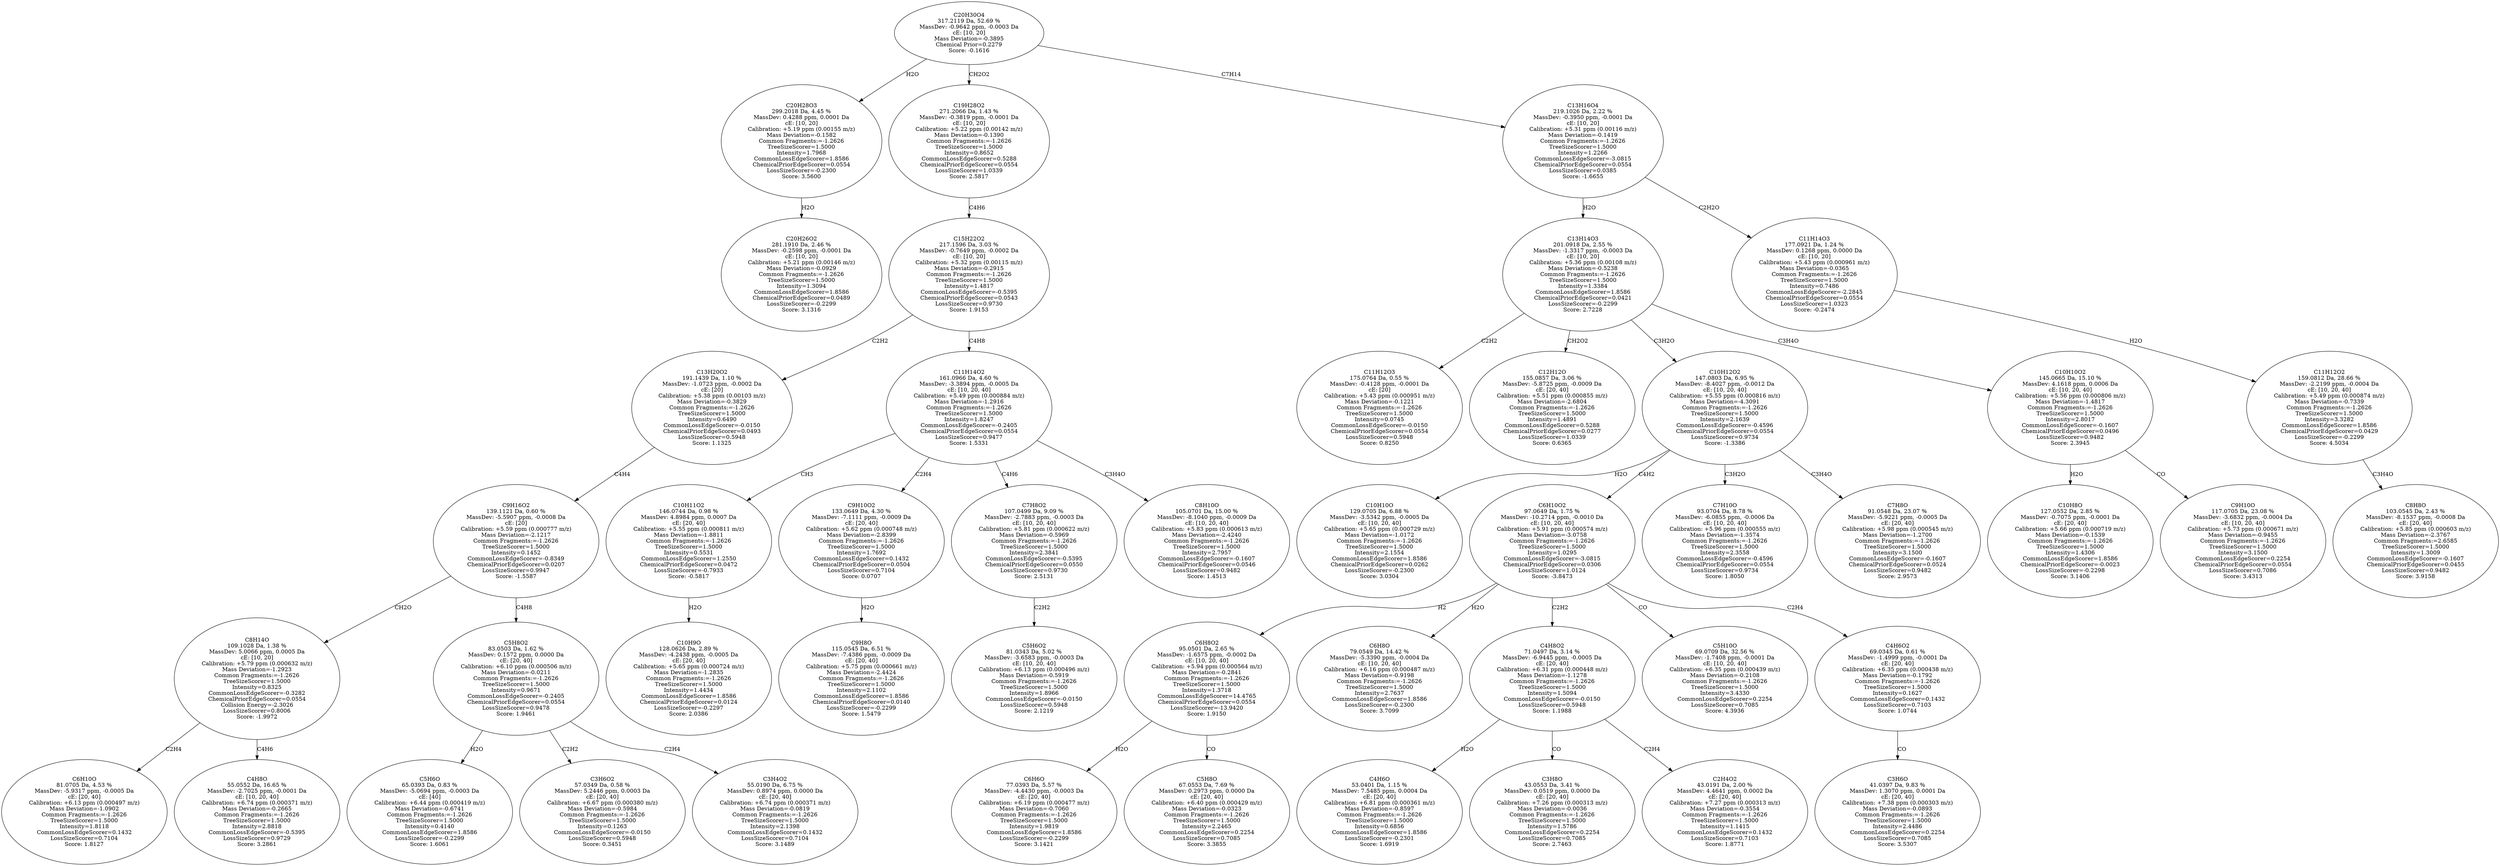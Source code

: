 strict digraph {
v1 [label="C20H26O2\n281.1910 Da, 2.46 %\nMassDev: -0.2598 ppm, -0.0001 Da\ncE: [10, 20]\nCalibration: +5.21 ppm (0.00146 m/z)\nMass Deviation=-0.0929\nCommon Fragments:=-1.2626\nTreeSizeScorer=1.5000\nIntensity=1.3094\nCommonLossEdgeScorer=1.8586\nChemicalPriorEdgeScorer=0.0489\nLossSizeScorer=-0.2299\nScore: 3.1316"];
v2 [label="C20H28O3\n299.2018 Da, 4.45 %\nMassDev: 0.4288 ppm, 0.0001 Da\ncE: [10, 20]\nCalibration: +5.19 ppm (0.00155 m/z)\nMass Deviation=-0.1582\nCommon Fragments:=-1.2626\nTreeSizeScorer=1.5000\nIntensity=1.7968\nCommonLossEdgeScorer=1.8586\nChemicalPriorEdgeScorer=0.0554\nLossSizeScorer=-0.2300\nScore: 3.5600"];
v3 [label="C6H10O\n81.0705 Da, 4.53 %\nMassDev: -5.9317 ppm, -0.0005 Da\ncE: [20, 40]\nCalibration: +6.13 ppm (0.000497 m/z)\nMass Deviation=-1.0902\nCommon Fragments:=-1.2626\nTreeSizeScorer=1.5000\nIntensity=1.8118\nCommonLossEdgeScorer=0.1432\nLossSizeScorer=0.7104\nScore: 1.8127"];
v4 [label="C4H8O\n55.0552 Da, 16.65 %\nMassDev: -2.7025 ppm, -0.0001 Da\ncE: [10, 20, 40]\nCalibration: +6.74 ppm (0.000371 m/z)\nMass Deviation=-0.2665\nCommon Fragments:=-1.2626\nTreeSizeScorer=1.5000\nIntensity=2.8818\nCommonLossEdgeScorer=-0.5395\nLossSizeScorer=0.9729\nScore: 3.2861"];
v5 [label="C8H14O\n109.1028 Da, 1.38 %\nMassDev: 5.0066 ppm, 0.0005 Da\ncE: [10, 20]\nCalibration: +5.79 ppm (0.000632 m/z)\nMass Deviation=-1.2923\nCommon Fragments:=-1.2626\nTreeSizeScorer=1.5000\nIntensity=0.8325\nCommonLossEdgeScorer=-0.3282\nChemicalPriorEdgeScorer=0.0554\nCollision Energy=-2.3026\nLossSizeScorer=0.8006\nScore: -1.9972"];
v6 [label="C5H6O\n65.0393 Da, 0.83 %\nMassDev: -5.0694 ppm, -0.0003 Da\ncE: [40]\nCalibration: +6.44 ppm (0.000419 m/z)\nMass Deviation=-0.6741\nCommon Fragments:=-1.2626\nTreeSizeScorer=1.5000\nIntensity=0.4140\nCommonLossEdgeScorer=1.8586\nLossSizeScorer=-0.2299\nScore: 1.6061"];
v7 [label="C3H6O2\n57.0349 Da, 0.58 %\nMassDev: 5.2446 ppm, 0.0003 Da\ncE: [20, 40]\nCalibration: +6.67 ppm (0.000380 m/z)\nMass Deviation=-0.5984\nCommon Fragments:=-1.2626\nTreeSizeScorer=1.5000\nIntensity=0.1263\nCommonLossEdgeScorer=-0.0150\nLossSizeScorer=0.5948\nScore: 0.3451"];
v8 [label="C3H4O2\n55.0190 Da, 6.75 %\nMassDev: 0.8974 ppm, 0.0000 Da\ncE: [20, 40]\nCalibration: +6.74 ppm (0.000371 m/z)\nMass Deviation=-0.0819\nCommon Fragments:=-1.2626\nTreeSizeScorer=1.5000\nIntensity=2.1398\nCommonLossEdgeScorer=0.1432\nLossSizeScorer=0.7104\nScore: 3.1489"];
v9 [label="C5H8O2\n83.0503 Da, 1.62 %\nMassDev: 0.1572 ppm, 0.0000 Da\ncE: [20, 40]\nCalibration: +6.10 ppm (0.000506 m/z)\nMass Deviation=-0.0211\nCommon Fragments:=-1.2626\nTreeSizeScorer=1.5000\nIntensity=0.9671\nCommonLossEdgeScorer=-0.2405\nChemicalPriorEdgeScorer=0.0554\nLossSizeScorer=0.9478\nScore: 1.9461"];
v10 [label="C9H16O2\n139.1121 Da, 0.60 %\nMassDev: -5.5907 ppm, -0.0008 Da\ncE: [20]\nCalibration: +5.59 ppm (0.000777 m/z)\nMass Deviation=-2.1217\nCommon Fragments:=-1.2626\nTreeSizeScorer=1.5000\nIntensity=0.1452\nCommonLossEdgeScorer=-0.8349\nChemicalPriorEdgeScorer=0.0207\nLossSizeScorer=0.9947\nScore: -1.5587"];
v11 [label="C13H20O2\n191.1439 Da, 1.10 %\nMassDev: -1.0723 ppm, -0.0002 Da\ncE: [20]\nCalibration: +5.38 ppm (0.00103 m/z)\nMass Deviation=-0.3829\nCommon Fragments:=-1.2626\nTreeSizeScorer=1.5000\nIntensity=0.6490\nCommonLossEdgeScorer=-0.0150\nChemicalPriorEdgeScorer=0.0493\nLossSizeScorer=0.5948\nScore: 1.1325"];
v12 [label="C10H9O\n128.0626 Da, 2.89 %\nMassDev: -4.2438 ppm, -0.0005 Da\ncE: [20, 40]\nCalibration: +5.65 ppm (0.000724 m/z)\nMass Deviation=-1.2835\nCommon Fragments:=-1.2626\nTreeSizeScorer=1.5000\nIntensity=1.4434\nCommonLossEdgeScorer=1.8586\nChemicalPriorEdgeScorer=0.0124\nLossSizeScorer=-0.2297\nScore: 2.0386"];
v13 [label="C10H11O2\n146.0744 Da, 0.98 %\nMassDev: 4.8984 ppm, 0.0007 Da\ncE: [20, 40]\nCalibration: +5.55 ppm (0.000811 m/z)\nMass Deviation=-1.8811\nCommon Fragments:=-1.2626\nTreeSizeScorer=1.5000\nIntensity=0.5531\nCommonLossEdgeScorer=1.2550\nChemicalPriorEdgeScorer=0.0472\nLossSizeScorer=-0.7933\nScore: -0.5817"];
v14 [label="C9H8O\n115.0545 Da, 6.51 %\nMassDev: -7.4386 ppm, -0.0009 Da\ncE: [20, 40]\nCalibration: +5.75 ppm (0.000661 m/z)\nMass Deviation=-2.4424\nCommon Fragments:=-1.2626\nTreeSizeScorer=1.5000\nIntensity=2.1102\nCommonLossEdgeScorer=1.8586\nChemicalPriorEdgeScorer=0.0140\nLossSizeScorer=-0.2299\nScore: 1.5479"];
v15 [label="C9H10O2\n133.0649 Da, 4.30 %\nMassDev: -7.1111 ppm, -0.0009 Da\ncE: [20, 40]\nCalibration: +5.62 ppm (0.000748 m/z)\nMass Deviation=-2.8399\nCommon Fragments:=-1.2626\nTreeSizeScorer=1.5000\nIntensity=1.7692\nCommonLossEdgeScorer=0.1432\nChemicalPriorEdgeScorer=0.0504\nLossSizeScorer=0.7104\nScore: 0.0707"];
v16 [label="C5H6O2\n81.0343 Da, 5.02 %\nMassDev: -3.6583 ppm, -0.0003 Da\ncE: [10, 20, 40]\nCalibration: +6.13 ppm (0.000496 m/z)\nMass Deviation=-0.5919\nCommon Fragments:=-1.2626\nTreeSizeScorer=1.5000\nIntensity=1.8966\nCommonLossEdgeScorer=-0.0150\nLossSizeScorer=0.5948\nScore: 2.1219"];
v17 [label="C7H8O2\n107.0499 Da, 9.09 %\nMassDev: -2.7883 ppm, -0.0003 Da\ncE: [10, 20, 40]\nCalibration: +5.81 ppm (0.000622 m/z)\nMass Deviation=-0.5969\nCommon Fragments:=-1.2626\nTreeSizeScorer=1.5000\nIntensity=2.3841\nCommonLossEdgeScorer=-0.5395\nChemicalPriorEdgeScorer=0.0550\nLossSizeScorer=0.9730\nScore: 2.5131"];
v18 [label="C8H10O\n105.0701 Da, 15.00 %\nMassDev: -8.1040 ppm, -0.0009 Da\ncE: [10, 20, 40]\nCalibration: +5.83 ppm (0.000613 m/z)\nMass Deviation=-2.4240\nCommon Fragments:=-1.2626\nTreeSizeScorer=1.5000\nIntensity=2.7957\nCommonLossEdgeScorer=-0.1607\nChemicalPriorEdgeScorer=0.0546\nLossSizeScorer=0.9482\nScore: 1.4513"];
v19 [label="C11H14O2\n161.0966 Da, 4.60 %\nMassDev: -3.3894 ppm, -0.0005 Da\ncE: [10, 20, 40]\nCalibration: +5.49 ppm (0.000884 m/z)\nMass Deviation=-1.2916\nCommon Fragments:=-1.2626\nTreeSizeScorer=1.5000\nIntensity=1.8247\nCommonLossEdgeScorer=-0.2405\nChemicalPriorEdgeScorer=0.0554\nLossSizeScorer=0.9477\nScore: 1.5331"];
v20 [label="C15H22O2\n217.1596 Da, 3.03 %\nMassDev: -0.7649 ppm, -0.0002 Da\ncE: [10, 20]\nCalibration: +5.32 ppm (0.00115 m/z)\nMass Deviation=-0.2915\nCommon Fragments:=-1.2626\nTreeSizeScorer=1.5000\nIntensity=1.4817\nCommonLossEdgeScorer=-0.5395\nChemicalPriorEdgeScorer=0.0543\nLossSizeScorer=0.9730\nScore: 1.9153"];
v21 [label="C19H28O2\n271.2066 Da, 1.43 %\nMassDev: -0.3819 ppm, -0.0001 Da\ncE: [10, 20]\nCalibration: +5.22 ppm (0.00142 m/z)\nMass Deviation=-0.1390\nCommon Fragments:=-1.2626\nTreeSizeScorer=1.5000\nIntensity=0.8652\nCommonLossEdgeScorer=0.5288\nChemicalPriorEdgeScorer=0.0554\nLossSizeScorer=1.0339\nScore: 2.5817"];
v22 [label="C11H12O3\n175.0764 Da, 0.55 %\nMassDev: -0.4128 ppm, -0.0001 Da\ncE: [20]\nCalibration: +5.43 ppm (0.000951 m/z)\nMass Deviation=-0.1221\nCommon Fragments:=-1.2626\nTreeSizeScorer=1.5000\nIntensity=0.0745\nCommonLossEdgeScorer=-0.0150\nChemicalPriorEdgeScorer=0.0554\nLossSizeScorer=0.5948\nScore: 0.8250"];
v23 [label="C12H12O\n155.0857 Da, 3.06 %\nMassDev: -5.8725 ppm, -0.0009 Da\ncE: [20, 40]\nCalibration: +5.51 ppm (0.000855 m/z)\nMass Deviation=-2.6804\nCommon Fragments:=-1.2626\nTreeSizeScorer=1.5000\nIntensity=1.4891\nCommonLossEdgeScorer=0.5288\nChemicalPriorEdgeScorer=0.0277\nLossSizeScorer=1.0339\nScore: 0.6365"];
v24 [label="C10H10O\n129.0705 Da, 6.88 %\nMassDev: -3.5342 ppm, -0.0005 Da\ncE: [10, 20, 40]\nCalibration: +5.65 ppm (0.000729 m/z)\nMass Deviation=-1.0172\nCommon Fragments:=-1.2626\nTreeSizeScorer=1.5000\nIntensity=2.1554\nCommonLossEdgeScorer=1.8586\nChemicalPriorEdgeScorer=0.0262\nLossSizeScorer=-0.2300\nScore: 3.0304"];
v25 [label="C6H6O\n77.0393 Da, 5.57 %\nMassDev: -4.4430 ppm, -0.0003 Da\ncE: [20, 40]\nCalibration: +6.19 ppm (0.000477 m/z)\nMass Deviation=-0.7060\nCommon Fragments:=-1.2626\nTreeSizeScorer=1.5000\nIntensity=1.9819\nCommonLossEdgeScorer=1.8586\nLossSizeScorer=-0.2299\nScore: 3.1421"];
v26 [label="C5H8O\n67.0553 Da, 7.69 %\nMassDev: 0.2973 ppm, 0.0000 Da\ncE: [20, 40]\nCalibration: +6.40 ppm (0.000429 m/z)\nMass Deviation=-0.0323\nCommon Fragments:=-1.2626\nTreeSizeScorer=1.5000\nIntensity=2.2465\nCommonLossEdgeScorer=0.2254\nLossSizeScorer=0.7085\nScore: 3.3855"];
v27 [label="C6H8O2\n95.0501 Da, 2.65 %\nMassDev: -1.6575 ppm, -0.0002 Da\ncE: [10, 20, 40]\nCalibration: +5.94 ppm (0.000564 m/z)\nMass Deviation=-0.2841\nCommon Fragments:=-1.2626\nTreeSizeScorer=1.5000\nIntensity=1.3718\nCommonLossEdgeScorer=14.4765\nChemicalPriorEdgeScorer=0.0554\nLossSizeScorer=-13.9420\nScore: 1.9150"];
v28 [label="C6H8O\n79.0549 Da, 14.42 %\nMassDev: -5.3390 ppm, -0.0004 Da\ncE: [10, 20, 40]\nCalibration: +6.16 ppm (0.000487 m/z)\nMass Deviation=-0.9198\nCommon Fragments:=-1.2626\nTreeSizeScorer=1.5000\nIntensity=2.7637\nCommonLossEdgeScorer=1.8586\nLossSizeScorer=-0.2300\nScore: 3.7099"];
v29 [label="C4H6O\n53.0401 Da, 1.15 %\nMassDev: 7.5485 ppm, 0.0004 Da\ncE: [20, 40]\nCalibration: +6.81 ppm (0.000361 m/z)\nMass Deviation=-0.8597\nCommon Fragments:=-1.2626\nTreeSizeScorer=1.5000\nIntensity=0.6856\nCommonLossEdgeScorer=1.8586\nLossSizeScorer=-0.2301\nScore: 1.6919"];
v30 [label="C3H8O\n43.0553 Da, 3.41 %\nMassDev: 0.0519 ppm, 0.0000 Da\ncE: [20, 40]\nCalibration: +7.26 ppm (0.000313 m/z)\nMass Deviation=-0.0036\nCommon Fragments:=-1.2626\nTreeSizeScorer=1.5000\nIntensity=1.5786\nCommonLossEdgeScorer=0.2254\nLossSizeScorer=0.7085\nScore: 2.7463"];
v31 [label="C2H4O2\n43.0191 Da, 2.00 %\nMassDev: 4.4641 ppm, 0.0002 Da\ncE: [20, 40]\nCalibration: +7.27 ppm (0.000313 m/z)\nMass Deviation=-0.3554\nCommon Fragments:=-1.2626\nTreeSizeScorer=1.5000\nIntensity=1.1415\nCommonLossEdgeScorer=0.1432\nLossSizeScorer=0.7103\nScore: 1.8771"];
v32 [label="C4H8O2\n71.0497 Da, 3.14 %\nMassDev: -6.9445 ppm, -0.0005 Da\ncE: [20, 40]\nCalibration: +6.31 ppm (0.000448 m/z)\nMass Deviation=-1.1278\nCommon Fragments:=-1.2626\nTreeSizeScorer=1.5000\nIntensity=1.5094\nCommonLossEdgeScorer=-0.0150\nLossSizeScorer=0.5948\nScore: 1.1988"];
v33 [label="C5H10O\n69.0709 Da, 32.56 %\nMassDev: -1.7408 ppm, -0.0001 Da\ncE: [10, 20, 40]\nCalibration: +6.35 ppm (0.000439 m/z)\nMass Deviation=-0.2108\nCommon Fragments:=-1.2626\nTreeSizeScorer=1.5000\nIntensity=3.4330\nCommonLossEdgeScorer=0.2254\nLossSizeScorer=0.7085\nScore: 4.3936"];
v34 [label="C3H6O\n41.0397 Da, 9.83 %\nMassDev: 1.3070 ppm, 0.0001 Da\ncE: [20, 40]\nCalibration: +7.38 ppm (0.000303 m/z)\nMass Deviation=-0.0893\nCommon Fragments:=-1.2626\nTreeSizeScorer=1.5000\nIntensity=2.4486\nCommonLossEdgeScorer=0.2254\nLossSizeScorer=0.7085\nScore: 3.5307"];
v35 [label="C4H6O2\n69.0345 Da, 0.61 %\nMassDev: -1.4999 ppm, -0.0001 Da\ncE: [20, 40]\nCalibration: +6.35 ppm (0.000438 m/z)\nMass Deviation=-0.1792\nCommon Fragments:=-1.2626\nTreeSizeScorer=1.5000\nIntensity=0.1627\nCommonLossEdgeScorer=0.1432\nLossSizeScorer=0.7103\nScore: 1.0744"];
v36 [label="C6H10O2\n97.0649 Da, 1.75 %\nMassDev: -10.2714 ppm, -0.0010 Da\ncE: [10, 20, 40]\nCalibration: +5.91 ppm (0.000574 m/z)\nMass Deviation=-3.0758\nCommon Fragments:=-1.2626\nTreeSizeScorer=1.5000\nIntensity=1.0295\nCommonLossEdgeScorer=-3.0815\nChemicalPriorEdgeScorer=0.0306\nLossSizeScorer=1.0124\nScore: -3.8473"];
v37 [label="C7H10O\n93.0704 Da, 8.78 %\nMassDev: -6.0855 ppm, -0.0006 Da\ncE: [10, 20, 40]\nCalibration: +5.96 ppm (0.000555 m/z)\nMass Deviation=-1.3574\nCommon Fragments:=-1.2626\nTreeSizeScorer=1.5000\nIntensity=2.3558\nCommonLossEdgeScorer=-0.4596\nChemicalPriorEdgeScorer=0.0554\nLossSizeScorer=0.9734\nScore: 1.8050"];
v38 [label="C7H8O\n91.0548 Da, 23.07 %\nMassDev: -5.9221 ppm, -0.0005 Da\ncE: [20, 40]\nCalibration: +5.98 ppm (0.000545 m/z)\nMass Deviation=-1.2700\nCommon Fragments:=-1.2626\nTreeSizeScorer=1.5000\nIntensity=3.1500\nCommonLossEdgeScorer=-0.1607\nChemicalPriorEdgeScorer=0.0524\nLossSizeScorer=0.9482\nScore: 2.9573"];
v39 [label="C10H12O2\n147.0803 Da, 6.95 %\nMassDev: -8.4027 ppm, -0.0012 Da\ncE: [10, 20, 40]\nCalibration: +5.55 ppm (0.000816 m/z)\nMass Deviation=-4.3091\nCommon Fragments:=-1.2626\nTreeSizeScorer=1.5000\nIntensity=2.1639\nCommonLossEdgeScorer=-0.4596\nChemicalPriorEdgeScorer=0.0554\nLossSizeScorer=0.9734\nScore: -1.3386"];
v40 [label="C10H8O\n127.0552 Da, 2.85 %\nMassDev: -0.7075 ppm, -0.0001 Da\ncE: [20, 40]\nCalibration: +5.66 ppm (0.000719 m/z)\nMass Deviation=-0.1539\nCommon Fragments:=-1.2626\nTreeSizeScorer=1.5000\nIntensity=1.4306\nCommonLossEdgeScorer=1.8586\nChemicalPriorEdgeScorer=-0.0023\nLossSizeScorer=-0.2298\nScore: 3.1406"];
v41 [label="C9H10O\n117.0705 Da, 23.08 %\nMassDev: -3.6832 ppm, -0.0004 Da\ncE: [10, 20, 40]\nCalibration: +5.73 ppm (0.000671 m/z)\nMass Deviation=-0.9455\nCommon Fragments:=-1.2626\nTreeSizeScorer=1.5000\nIntensity=3.1500\nCommonLossEdgeScorer=0.2254\nChemicalPriorEdgeScorer=0.0554\nLossSizeScorer=0.7086\nScore: 3.4313"];
v42 [label="C10H10O2\n145.0665 Da, 15.10 %\nMassDev: 4.1618 ppm, 0.0006 Da\ncE: [10, 20, 40]\nCalibration: +5.56 ppm (0.000806 m/z)\nMass Deviation=-1.4817\nCommon Fragments:=-1.2626\nTreeSizeScorer=1.5000\nIntensity=2.8017\nCommonLossEdgeScorer=-0.1607\nChemicalPriorEdgeScorer=0.0496\nLossSizeScorer=0.9482\nScore: 2.3945"];
v43 [label="C13H14O3\n201.0918 Da, 2.55 %\nMassDev: -1.3317 ppm, -0.0003 Da\ncE: [10, 20]\nCalibration: +5.36 ppm (0.00108 m/z)\nMass Deviation=-0.5238\nCommon Fragments:=-1.2626\nTreeSizeScorer=1.5000\nIntensity=1.3384\nCommonLossEdgeScorer=1.8586\nChemicalPriorEdgeScorer=0.0421\nLossSizeScorer=-0.2299\nScore: 2.7228"];
v44 [label="C8H8O\n103.0545 Da, 2.43 %\nMassDev: -8.1537 ppm, -0.0008 Da\ncE: [20, 40]\nCalibration: +5.85 ppm (0.000603 m/z)\nMass Deviation=-2.3767\nCommon Fragments:=2.6585\nTreeSizeScorer=1.5000\nIntensity=1.3009\nCommonLossEdgeScorer=-0.1607\nChemicalPriorEdgeScorer=0.0455\nLossSizeScorer=0.9482\nScore: 3.9158"];
v45 [label="C11H12O2\n159.0812 Da, 28.66 %\nMassDev: -2.2199 ppm, -0.0004 Da\ncE: [10, 20, 40]\nCalibration: +5.49 ppm (0.000874 m/z)\nMass Deviation=-0.7339\nCommon Fragments:=-1.2626\nTreeSizeScorer=1.5000\nIntensity=3.3282\nCommonLossEdgeScorer=1.8586\nChemicalPriorEdgeScorer=0.0429\nLossSizeScorer=-0.2299\nScore: 4.5034"];
v46 [label="C11H14O3\n177.0921 Da, 1.24 %\nMassDev: 0.1268 ppm, 0.0000 Da\ncE: [10, 20]\nCalibration: +5.43 ppm (0.000961 m/z)\nMass Deviation=-0.0365\nCommon Fragments:=-1.2626\nTreeSizeScorer=1.5000\nIntensity=0.7486\nCommonLossEdgeScorer=-2.2845\nChemicalPriorEdgeScorer=0.0554\nLossSizeScorer=1.0323\nScore: -0.2474"];
v47 [label="C13H16O4\n219.1026 Da, 2.22 %\nMassDev: -0.3950 ppm, -0.0001 Da\ncE: [10, 20]\nCalibration: +5.31 ppm (0.00116 m/z)\nMass Deviation=-0.1419\nCommon Fragments:=-1.2626\nTreeSizeScorer=1.5000\nIntensity=1.2266\nCommonLossEdgeScorer=-3.0815\nChemicalPriorEdgeScorer=0.0554\nLossSizeScorer=0.0385\nScore: -1.6655"];
v48 [label="C20H30O4\n317.2119 Da, 52.69 %\nMassDev: -0.9642 ppm, -0.0003 Da\ncE: [10, 20]\nMass Deviation=-0.3895\nChemical Prior=0.2279\nScore: -0.1616"];
v2 -> v1 [label="H2O"];
v48 -> v2 [label="H2O"];
v5 -> v3 [label="C2H4"];
v5 -> v4 [label="C4H6"];
v10 -> v5 [label="CH2O"];
v9 -> v6 [label="H2O"];
v9 -> v7 [label="C2H2"];
v9 -> v8 [label="C2H4"];
v10 -> v9 [label="C4H8"];
v11 -> v10 [label="C4H4"];
v20 -> v11 [label="C2H2"];
v13 -> v12 [label="H2O"];
v19 -> v13 [label="CH3"];
v15 -> v14 [label="H2O"];
v19 -> v15 [label="C2H4"];
v17 -> v16 [label="C2H2"];
v19 -> v17 [label="C4H6"];
v19 -> v18 [label="C3H4O"];
v20 -> v19 [label="C4H8"];
v21 -> v20 [label="C4H6"];
v48 -> v21 [label="CH2O2"];
v43 -> v22 [label="C2H2"];
v43 -> v23 [label="CH2O2"];
v39 -> v24 [label="H2O"];
v27 -> v25 [label="H2O"];
v27 -> v26 [label="CO"];
v36 -> v27 [label="H2"];
v36 -> v28 [label="H2O"];
v32 -> v29 [label="H2O"];
v32 -> v30 [label="CO"];
v32 -> v31 [label="C2H4"];
v36 -> v32 [label="C2H2"];
v36 -> v33 [label="CO"];
v35 -> v34 [label="CO"];
v36 -> v35 [label="C2H4"];
v39 -> v36 [label="C4H2"];
v39 -> v37 [label="C3H2O"];
v39 -> v38 [label="C3H4O"];
v43 -> v39 [label="C3H2O"];
v42 -> v40 [label="H2O"];
v42 -> v41 [label="CO"];
v43 -> v42 [label="C3H4O"];
v47 -> v43 [label="H2O"];
v45 -> v44 [label="C3H4O"];
v46 -> v45 [label="H2O"];
v47 -> v46 [label="C2H2O"];
v48 -> v47 [label="C7H14"];
}